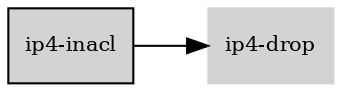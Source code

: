 digraph "ip4_inacl_subgraph" {
  rankdir=LR;
  node [shape=box, style=filled, fontsize=10, color=lightgray, fontcolor=black, fillcolor=lightgray];
  "ip4-inacl" [color=black, fontcolor=black, fillcolor=lightgray];
  edge [fontsize=8];
  "ip4-inacl" -> "ip4-drop";
}
